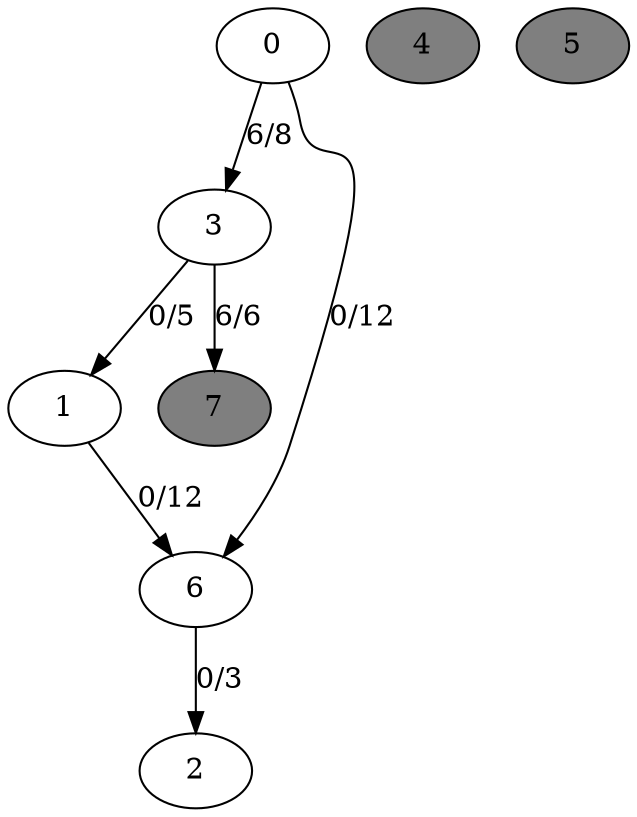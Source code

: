 digraph G {
	0[style=filled fillcolor=grey100];
	0->3[label ="6/8"] ;
	0->6[label ="0/12"] ;
	1[style=filled fillcolor=grey100];
	1->6[label ="0/12"] ;
	2[style=filled fillcolor=grey100];
	3[style=filled fillcolor=grey100];
	3->1[label ="0/5"] ;
	3->7[label ="6/6"] ;
	4[style=filled fillcolor=grey50];
	5[style=filled fillcolor=grey50];
	6[style=filled fillcolor=grey100];
	6->2[label ="0/3"] ;
	7[style=filled fillcolor=grey50];
}
